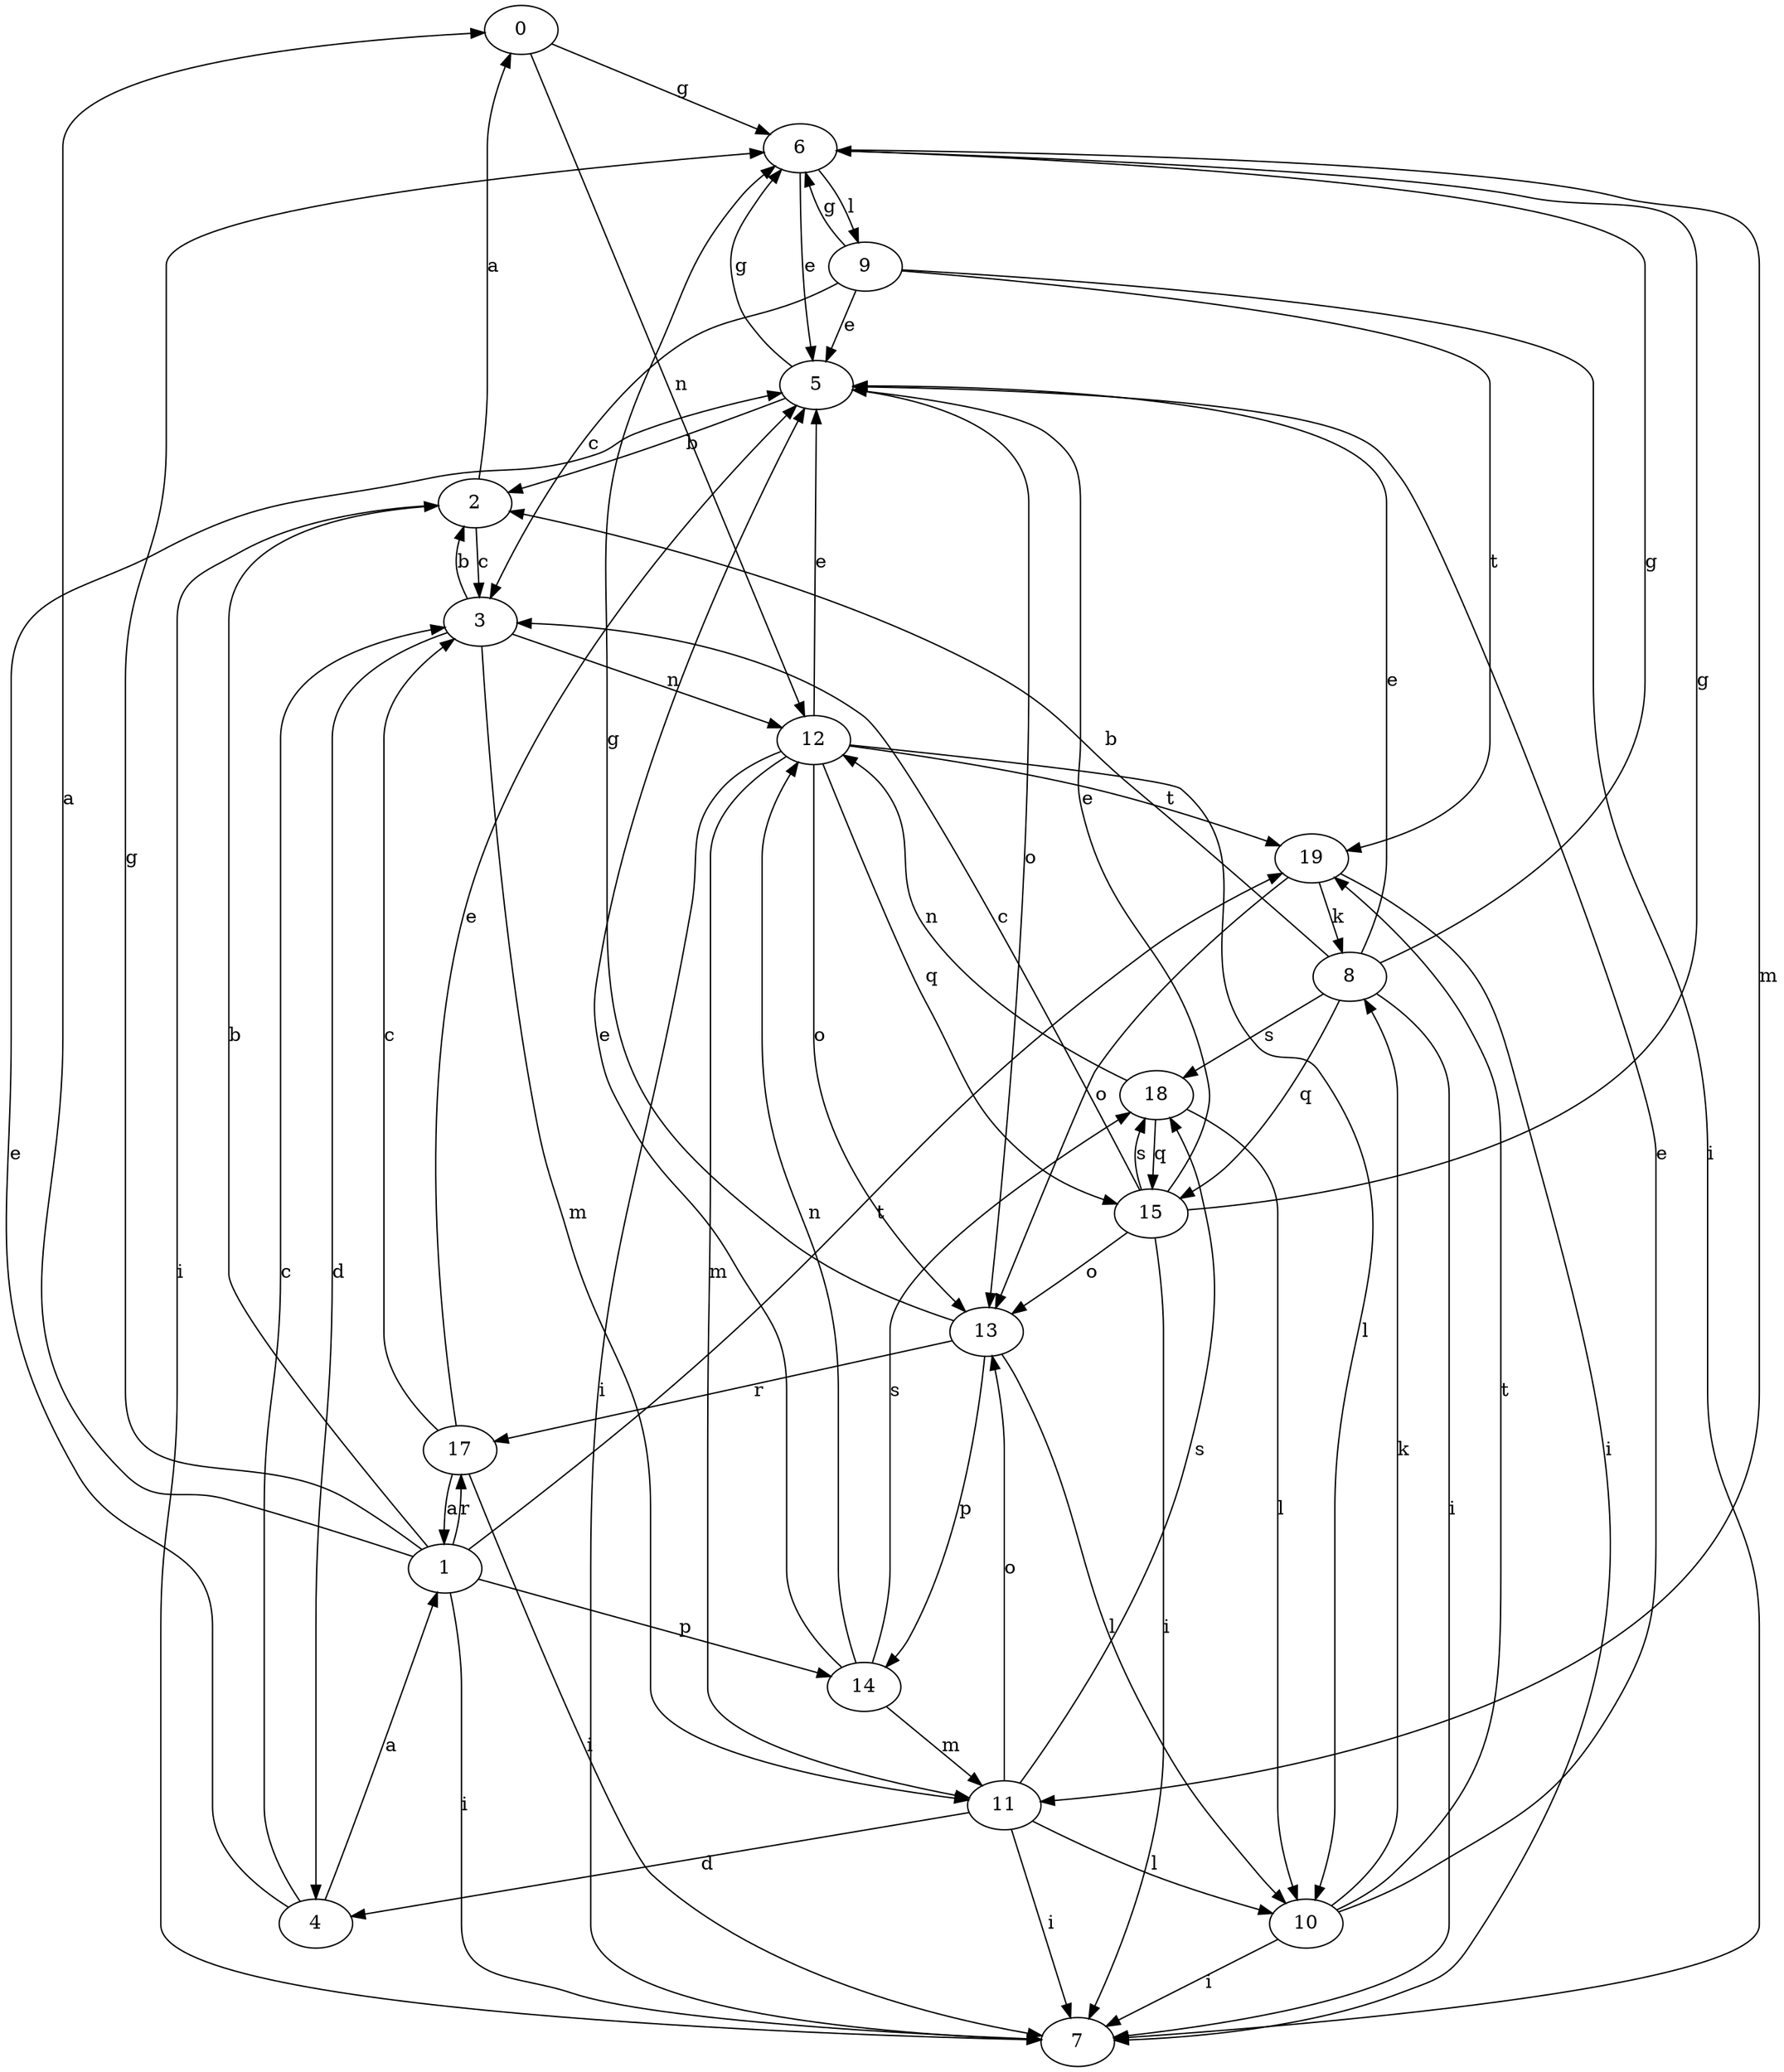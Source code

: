 strict digraph  {
0;
1;
2;
3;
4;
5;
6;
7;
8;
9;
10;
11;
12;
13;
14;
15;
17;
18;
19;
0 -> 6  [label=g];
0 -> 12  [label=n];
1 -> 0  [label=a];
1 -> 2  [label=b];
1 -> 6  [label=g];
1 -> 7  [label=i];
1 -> 14  [label=p];
1 -> 17  [label=r];
1 -> 19  [label=t];
2 -> 0  [label=a];
2 -> 3  [label=c];
2 -> 7  [label=i];
3 -> 2  [label=b];
3 -> 4  [label=d];
3 -> 11  [label=m];
3 -> 12  [label=n];
4 -> 1  [label=a];
4 -> 3  [label=c];
4 -> 5  [label=e];
5 -> 2  [label=b];
5 -> 6  [label=g];
5 -> 13  [label=o];
6 -> 5  [label=e];
6 -> 9  [label=l];
6 -> 11  [label=m];
8 -> 2  [label=b];
8 -> 5  [label=e];
8 -> 6  [label=g];
8 -> 7  [label=i];
8 -> 15  [label=q];
8 -> 18  [label=s];
9 -> 3  [label=c];
9 -> 5  [label=e];
9 -> 6  [label=g];
9 -> 7  [label=i];
9 -> 19  [label=t];
10 -> 5  [label=e];
10 -> 7  [label=i];
10 -> 8  [label=k];
10 -> 19  [label=t];
11 -> 4  [label=d];
11 -> 7  [label=i];
11 -> 10  [label=l];
11 -> 13  [label=o];
11 -> 18  [label=s];
12 -> 5  [label=e];
12 -> 7  [label=i];
12 -> 10  [label=l];
12 -> 11  [label=m];
12 -> 13  [label=o];
12 -> 15  [label=q];
12 -> 19  [label=t];
13 -> 6  [label=g];
13 -> 10  [label=l];
13 -> 14  [label=p];
13 -> 17  [label=r];
14 -> 5  [label=e];
14 -> 11  [label=m];
14 -> 12  [label=n];
14 -> 18  [label=s];
15 -> 3  [label=c];
15 -> 5  [label=e];
15 -> 6  [label=g];
15 -> 7  [label=i];
15 -> 13  [label=o];
15 -> 18  [label=s];
17 -> 1  [label=a];
17 -> 3  [label=c];
17 -> 5  [label=e];
17 -> 7  [label=i];
18 -> 10  [label=l];
18 -> 12  [label=n];
18 -> 15  [label=q];
19 -> 7  [label=i];
19 -> 8  [label=k];
19 -> 13  [label=o];
}
